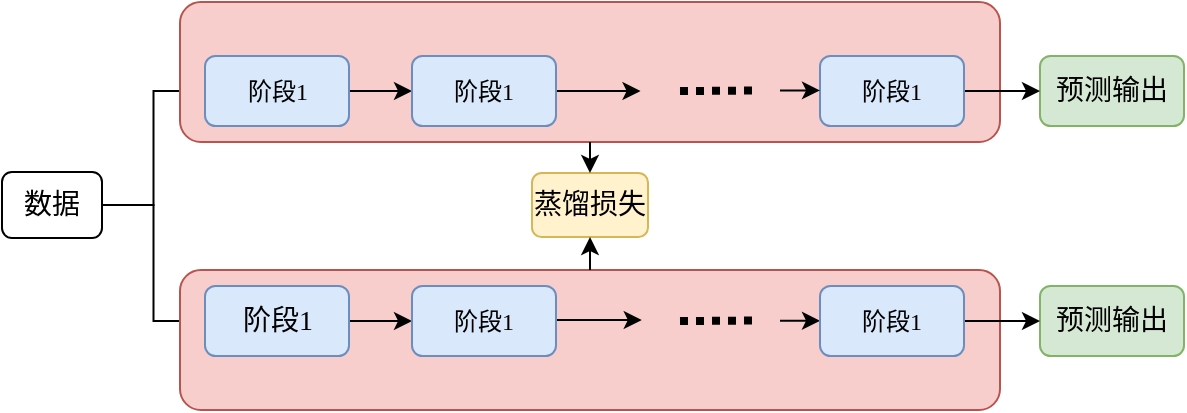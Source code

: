 <mxfile version="24.0.6" type="github">
  <diagram name="第 1 页" id="Zz-yE3sN_qA-QzTztnrS">
    <mxGraphModel dx="1038" dy="578" grid="0" gridSize="10" guides="1" tooltips="1" connect="1" arrows="1" fold="1" page="1" pageScale="1" pageWidth="827" pageHeight="1169" background="#ffffff" math="1" shadow="0">
      <root>
        <mxCell id="0" />
        <mxCell id="1" parent="0" />
        <mxCell id="IohvMyqaD4Y5VaiA8dAe-308" style="edgeStyle=orthogonalEdgeStyle;rounded=0;orthogonalLoop=1;jettySize=auto;html=1;entryX=0;entryY=0.5;entryDx=0;entryDy=0;" parent="1" source="IohvMyqaD4Y5VaiA8dAe-304" target="IohvMyqaD4Y5VaiA8dAe-306" edge="1">
          <mxGeometry relative="1" as="geometry" />
        </mxCell>
        <mxCell id="IohvMyqaD4Y5VaiA8dAe-310" style="edgeStyle=orthogonalEdgeStyle;rounded=0;orthogonalLoop=1;jettySize=auto;html=1;entryX=0;entryY=0.5;entryDx=0;entryDy=0;" parent="1" source="IohvMyqaD4Y5VaiA8dAe-304" target="IohvMyqaD4Y5VaiA8dAe-307" edge="1">
          <mxGeometry relative="1" as="geometry" />
        </mxCell>
        <mxCell id="IohvMyqaD4Y5VaiA8dAe-304" value="&lt;font style=&quot;font-size: 14px;&quot; face=&quot;宋体&quot;&gt;数据&lt;/font&gt;" style="rounded=1;whiteSpace=wrap;html=1;" parent="1" vertex="1">
          <mxGeometry x="21" y="137" width="50" height="33" as="geometry" />
        </mxCell>
        <mxCell id="iPTnCJ0v0ftrhCCmZKQR-19" value="&lt;font style=&quot;font-size: 14px;&quot; face=&quot;宋体&quot;&gt;蒸馏损失&lt;/font&gt;" style="rounded=1;whiteSpace=wrap;html=1;fillColor=#fff2cc;strokeColor=#d6b656;" vertex="1" parent="1">
          <mxGeometry x="286" y="137.5" width="58" height="32" as="geometry" />
        </mxCell>
        <mxCell id="iPTnCJ0v0ftrhCCmZKQR-31" value="" style="group" vertex="1" connectable="0" parent="1">
          <mxGeometry x="110" y="52" width="502" height="70" as="geometry" />
        </mxCell>
        <mxCell id="iPTnCJ0v0ftrhCCmZKQR-21" value="" style="rounded=1;whiteSpace=wrap;html=1;fillColor=#f8cecc;strokeColor=#b85450;" vertex="1" parent="iPTnCJ0v0ftrhCCmZKQR-31">
          <mxGeometry width="410" height="70" as="geometry" />
        </mxCell>
        <mxCell id="iPTnCJ0v0ftrhCCmZKQR-3" style="edgeStyle=orthogonalEdgeStyle;rounded=0;orthogonalLoop=1;jettySize=auto;html=1;entryX=0;entryY=0.5;entryDx=0;entryDy=0;" edge="1" parent="iPTnCJ0v0ftrhCCmZKQR-31" source="IohvMyqaD4Y5VaiA8dAe-306" target="iPTnCJ0v0ftrhCCmZKQR-1">
          <mxGeometry relative="1" as="geometry" />
        </mxCell>
        <mxCell id="IohvMyqaD4Y5VaiA8dAe-306" value="&lt;font face=&quot;宋体&quot;&gt;阶段1&lt;/font&gt;" style="rounded=1;whiteSpace=wrap;html=1;fillColor=#dae8fc;strokeColor=#6c8ebf;" parent="iPTnCJ0v0ftrhCCmZKQR-31" vertex="1">
          <mxGeometry x="12.5" y="27" width="72" height="35" as="geometry" />
        </mxCell>
        <mxCell id="IohvMyqaD4Y5VaiA8dAe-312" value="&lt;font style=&quot;font-size: 14px;&quot; face=&quot;宋体&quot;&gt;预测输出&lt;/font&gt;" style="rounded=1;whiteSpace=wrap;html=1;fillColor=#d5e8d4;strokeColor=#82b366;" parent="iPTnCJ0v0ftrhCCmZKQR-31" vertex="1">
          <mxGeometry x="430" y="27" width="72" height="35" as="geometry" />
        </mxCell>
        <mxCell id="iPTnCJ0v0ftrhCCmZKQR-8" style="edgeStyle=orthogonalEdgeStyle;rounded=0;orthogonalLoop=1;jettySize=auto;html=1;" edge="1" parent="iPTnCJ0v0ftrhCCmZKQR-31" source="iPTnCJ0v0ftrhCCmZKQR-1">
          <mxGeometry relative="1" as="geometry">
            <mxPoint x="230.275" y="44.5" as="targetPoint" />
          </mxGeometry>
        </mxCell>
        <mxCell id="iPTnCJ0v0ftrhCCmZKQR-1" value="&lt;font face=&quot;宋体&quot;&gt;阶段1&lt;/font&gt;" style="rounded=1;whiteSpace=wrap;html=1;fillColor=#dae8fc;strokeColor=#6c8ebf;" vertex="1" parent="iPTnCJ0v0ftrhCCmZKQR-31">
          <mxGeometry x="116" y="27" width="72" height="35" as="geometry" />
        </mxCell>
        <mxCell id="iPTnCJ0v0ftrhCCmZKQR-11" value="" style="endArrow=none;dashed=1;html=1;rounded=0;dashPattern=1 1;strokeWidth=4;" edge="1" parent="iPTnCJ0v0ftrhCCmZKQR-31">
          <mxGeometry width="50" height="50" relative="1" as="geometry">
            <mxPoint x="250" y="44.52" as="sourcePoint" />
            <mxPoint x="290" y="44.26" as="targetPoint" />
          </mxGeometry>
        </mxCell>
        <mxCell id="iPTnCJ0v0ftrhCCmZKQR-15" style="edgeStyle=orthogonalEdgeStyle;rounded=0;orthogonalLoop=1;jettySize=auto;html=1;entryX=0;entryY=0.5;entryDx=0;entryDy=0;" edge="1" parent="iPTnCJ0v0ftrhCCmZKQR-31" source="iPTnCJ0v0ftrhCCmZKQR-13" target="IohvMyqaD4Y5VaiA8dAe-312">
          <mxGeometry relative="1" as="geometry" />
        </mxCell>
        <mxCell id="iPTnCJ0v0ftrhCCmZKQR-13" value="&lt;font face=&quot;宋体&quot;&gt;阶段1&lt;/font&gt;" style="rounded=1;whiteSpace=wrap;html=1;fillColor=#dae8fc;strokeColor=#6c8ebf;" vertex="1" parent="iPTnCJ0v0ftrhCCmZKQR-31">
          <mxGeometry x="320" y="27" width="72" height="35" as="geometry" />
        </mxCell>
        <mxCell id="iPTnCJ0v0ftrhCCmZKQR-26" style="edgeStyle=orthogonalEdgeStyle;rounded=0;orthogonalLoop=1;jettySize=auto;html=1;exitX=0;exitY=0.5;exitDx=0;exitDy=0;entryX=0;entryY=0.5;entryDx=0;entryDy=0;" edge="1" parent="iPTnCJ0v0ftrhCCmZKQR-31">
          <mxGeometry relative="1" as="geometry">
            <mxPoint x="320" y="44.81" as="targetPoint" />
            <mxPoint x="300" y="44.189" as="sourcePoint" />
          </mxGeometry>
        </mxCell>
        <mxCell id="iPTnCJ0v0ftrhCCmZKQR-32" value="" style="group" vertex="1" connectable="0" parent="1">
          <mxGeometry x="110" y="186" width="502" height="70" as="geometry" />
        </mxCell>
        <mxCell id="iPTnCJ0v0ftrhCCmZKQR-27" value="" style="rounded=1;whiteSpace=wrap;html=1;fillColor=#f8cecc;strokeColor=#b85450;" vertex="1" parent="iPTnCJ0v0ftrhCCmZKQR-32">
          <mxGeometry width="410" height="70" as="geometry" />
        </mxCell>
        <mxCell id="iPTnCJ0v0ftrhCCmZKQR-4" style="edgeStyle=orthogonalEdgeStyle;rounded=0;orthogonalLoop=1;jettySize=auto;html=1;entryX=0;entryY=0.5;entryDx=0;entryDy=0;" edge="1" parent="iPTnCJ0v0ftrhCCmZKQR-32" source="IohvMyqaD4Y5VaiA8dAe-307" target="iPTnCJ0v0ftrhCCmZKQR-2">
          <mxGeometry relative="1" as="geometry" />
        </mxCell>
        <mxCell id="IohvMyqaD4Y5VaiA8dAe-307" value="&lt;font style=&quot;font-size: 14px;&quot; face=&quot;宋体&quot;&gt;阶段1&lt;/font&gt;" style="rounded=1;whiteSpace=wrap;html=1;fillColor=#dae8fc;strokeColor=#6c8ebf;" parent="iPTnCJ0v0ftrhCCmZKQR-32" vertex="1">
          <mxGeometry x="12.5" y="8" width="72" height="35" as="geometry" />
        </mxCell>
        <mxCell id="IohvMyqaD4Y5VaiA8dAe-314" value="&lt;font style=&quot;font-size: 14px;&quot; face=&quot;宋体&quot;&gt;预测输出&lt;/font&gt;" style="rounded=1;whiteSpace=wrap;html=1;fillColor=#d5e8d4;strokeColor=#82b366;" parent="iPTnCJ0v0ftrhCCmZKQR-32" vertex="1">
          <mxGeometry x="430" y="8" width="72" height="35" as="geometry" />
        </mxCell>
        <mxCell id="iPTnCJ0v0ftrhCCmZKQR-10" style="edgeStyle=orthogonalEdgeStyle;rounded=0;orthogonalLoop=1;jettySize=auto;html=1;" edge="1" parent="iPTnCJ0v0ftrhCCmZKQR-32" source="iPTnCJ0v0ftrhCCmZKQR-2">
          <mxGeometry relative="1" as="geometry">
            <mxPoint x="230.881" y="25" as="targetPoint" />
          </mxGeometry>
        </mxCell>
        <mxCell id="iPTnCJ0v0ftrhCCmZKQR-2" value="&lt;font face=&quot;宋体&quot;&gt;阶段1&lt;/font&gt;" style="rounded=1;whiteSpace=wrap;html=1;fillColor=#dae8fc;strokeColor=#6c8ebf;" vertex="1" parent="iPTnCJ0v0ftrhCCmZKQR-32">
          <mxGeometry x="116" y="8" width="72" height="35" as="geometry" />
        </mxCell>
        <mxCell id="iPTnCJ0v0ftrhCCmZKQR-12" value="" style="endArrow=none;dashed=1;html=1;rounded=0;dashPattern=1 1;strokeWidth=4;" edge="1" parent="iPTnCJ0v0ftrhCCmZKQR-32">
          <mxGeometry width="50" height="50" relative="1" as="geometry">
            <mxPoint x="250" y="25.52" as="sourcePoint" />
            <mxPoint x="290" y="25.26" as="targetPoint" />
          </mxGeometry>
        </mxCell>
        <mxCell id="iPTnCJ0v0ftrhCCmZKQR-16" style="edgeStyle=orthogonalEdgeStyle;rounded=0;orthogonalLoop=1;jettySize=auto;html=1;" edge="1" parent="iPTnCJ0v0ftrhCCmZKQR-32" source="iPTnCJ0v0ftrhCCmZKQR-14" target="IohvMyqaD4Y5VaiA8dAe-314">
          <mxGeometry relative="1" as="geometry" />
        </mxCell>
        <mxCell id="iPTnCJ0v0ftrhCCmZKQR-18" style="edgeStyle=orthogonalEdgeStyle;rounded=0;orthogonalLoop=1;jettySize=auto;html=1;exitX=0;exitY=0.5;exitDx=0;exitDy=0;entryX=0;entryY=0.5;entryDx=0;entryDy=0;" edge="1" parent="iPTnCJ0v0ftrhCCmZKQR-32" target="iPTnCJ0v0ftrhCCmZKQR-14">
          <mxGeometry relative="1" as="geometry">
            <mxPoint x="300" y="25.379" as="sourcePoint" />
          </mxGeometry>
        </mxCell>
        <mxCell id="iPTnCJ0v0ftrhCCmZKQR-14" value="&lt;font face=&quot;宋体&quot;&gt;阶段1&lt;/font&gt;" style="rounded=1;whiteSpace=wrap;html=1;fillColor=#dae8fc;strokeColor=#6c8ebf;" vertex="1" parent="iPTnCJ0v0ftrhCCmZKQR-32">
          <mxGeometry x="320" y="8" width="72" height="35" as="geometry" />
        </mxCell>
        <mxCell id="iPTnCJ0v0ftrhCCmZKQR-33" style="edgeStyle=orthogonalEdgeStyle;rounded=0;orthogonalLoop=1;jettySize=auto;html=1;exitX=0.5;exitY=1;exitDx=0;exitDy=0;entryX=0.5;entryY=0;entryDx=0;entryDy=0;" edge="1" parent="1" source="iPTnCJ0v0ftrhCCmZKQR-21" target="iPTnCJ0v0ftrhCCmZKQR-19">
          <mxGeometry relative="1" as="geometry" />
        </mxCell>
        <mxCell id="iPTnCJ0v0ftrhCCmZKQR-34" style="edgeStyle=orthogonalEdgeStyle;rounded=0;orthogonalLoop=1;jettySize=auto;html=1;exitX=0.5;exitY=0;exitDx=0;exitDy=0;entryX=0.5;entryY=1;entryDx=0;entryDy=0;" edge="1" parent="1" source="iPTnCJ0v0ftrhCCmZKQR-27" target="iPTnCJ0v0ftrhCCmZKQR-19">
          <mxGeometry relative="1" as="geometry" />
        </mxCell>
      </root>
    </mxGraphModel>
  </diagram>
</mxfile>
